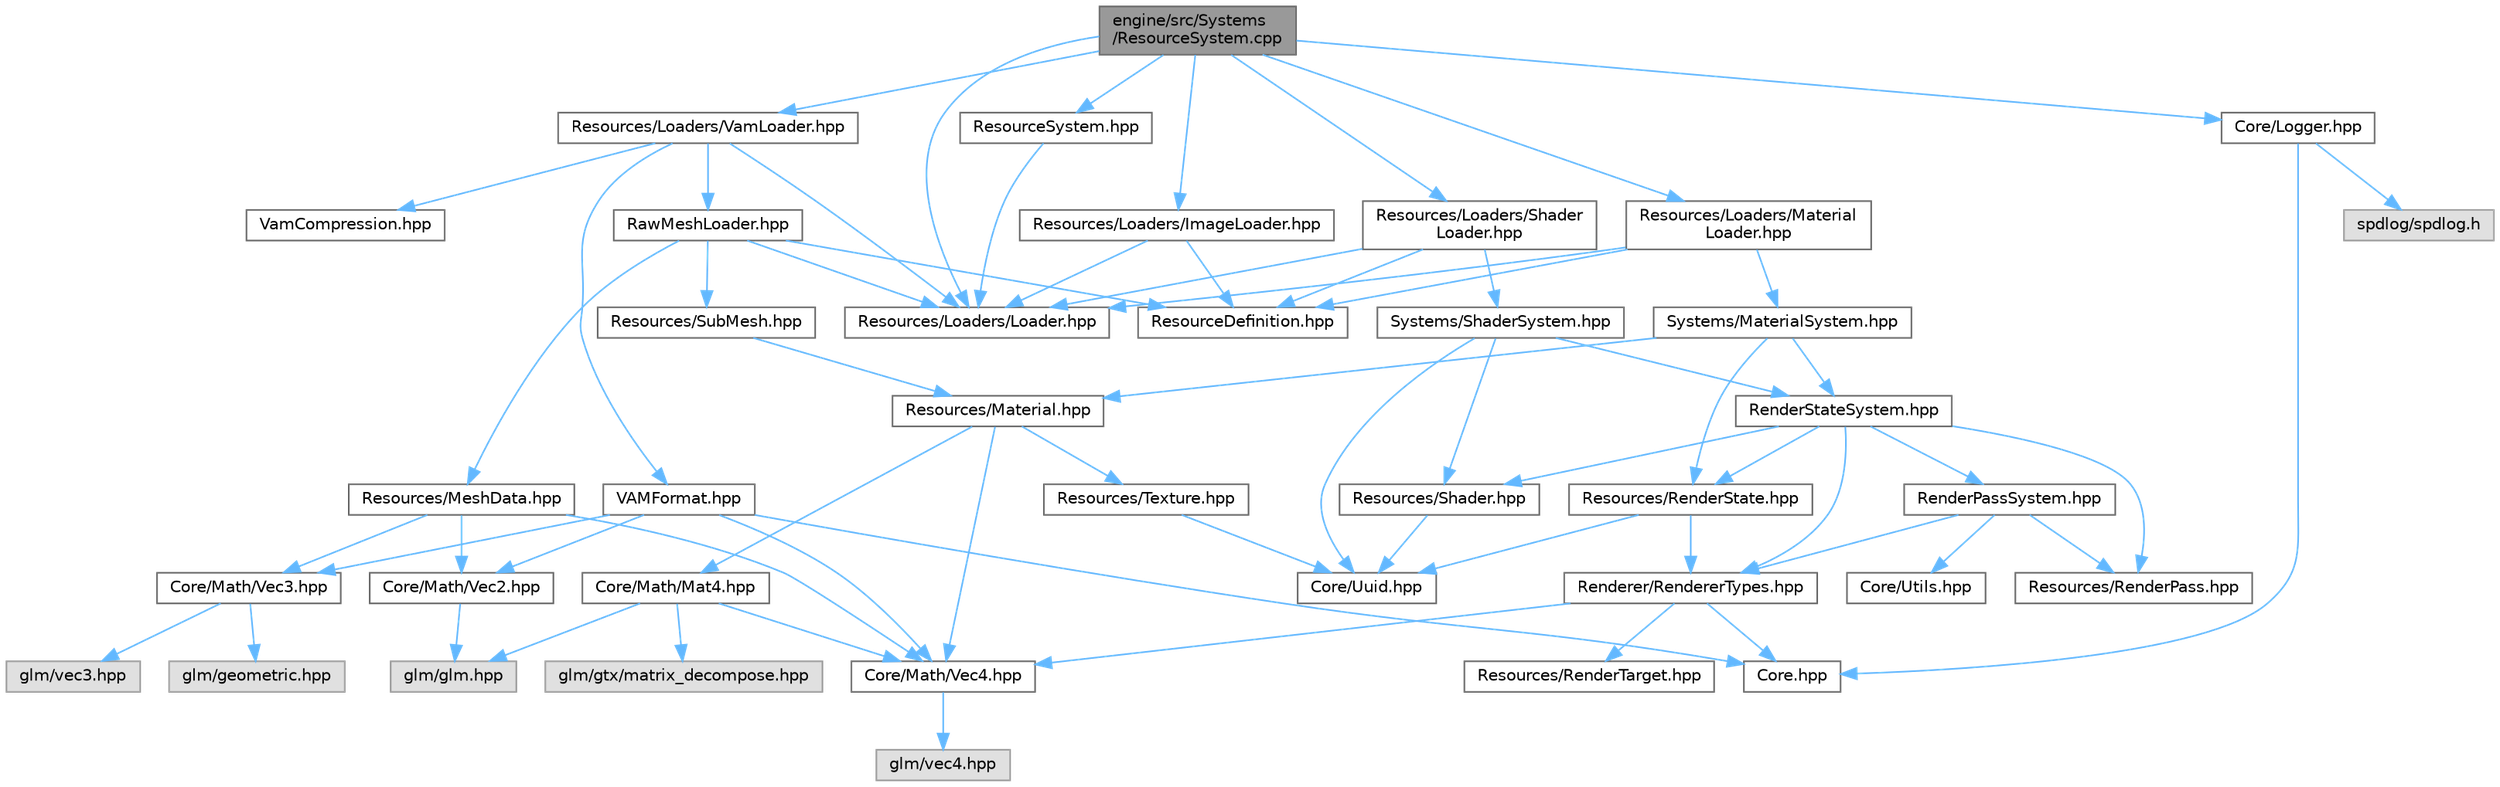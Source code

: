 digraph "engine/src/Systems/ResourceSystem.cpp"
{
 // LATEX_PDF_SIZE
  bgcolor="transparent";
  edge [fontname=Helvetica,fontsize=10,labelfontname=Helvetica,labelfontsize=10];
  node [fontname=Helvetica,fontsize=10,shape=box,height=0.2,width=0.4];
  Node1 [id="Node000001",label="engine/src/Systems\l/ResourceSystem.cpp",height=0.2,width=0.4,color="gray40", fillcolor="grey60", style="filled", fontcolor="black",tooltip=" "];
  Node1 -> Node2 [id="edge66_Node000001_Node000002",color="steelblue1",style="solid",tooltip=" "];
  Node2 [id="Node000002",label="ResourceSystem.hpp",height=0.2,width=0.4,color="grey40", fillcolor="white", style="filled",URL="$_resource_system_8hpp.html",tooltip=" "];
  Node2 -> Node3 [id="edge67_Node000002_Node000003",color="steelblue1",style="solid",tooltip=" "];
  Node3 [id="Node000003",label="Resources/Loaders/Loader.hpp",height=0.2,width=0.4,color="grey40", fillcolor="white", style="filled",URL="$_loader_8hpp.html",tooltip=" "];
  Node1 -> Node4 [id="edge68_Node000001_Node000004",color="steelblue1",style="solid",tooltip=" "];
  Node4 [id="Node000004",label="Core/Logger.hpp",height=0.2,width=0.4,color="grey40", fillcolor="white", style="filled",URL="$_logger_8hpp.html",tooltip=" "];
  Node4 -> Node5 [id="edge69_Node000004_Node000005",color="steelblue1",style="solid",tooltip=" "];
  Node5 [id="Node000005",label="spdlog/spdlog.h",height=0.2,width=0.4,color="grey60", fillcolor="#E0E0E0", style="filled",tooltip=" "];
  Node4 -> Node6 [id="edge70_Node000004_Node000006",color="steelblue1",style="solid",tooltip=" "];
  Node6 [id="Node000006",label="Core.hpp",height=0.2,width=0.4,color="grey40", fillcolor="white", style="filled",URL="$_core_8hpp.html",tooltip=" "];
  Node1 -> Node7 [id="edge71_Node000001_Node000007",color="steelblue1",style="solid",tooltip=" "];
  Node7 [id="Node000007",label="Resources/Loaders/ImageLoader.hpp",height=0.2,width=0.4,color="grey40", fillcolor="white", style="filled",URL="$_image_loader_8hpp.html",tooltip=" "];
  Node7 -> Node3 [id="edge72_Node000007_Node000003",color="steelblue1",style="solid",tooltip=" "];
  Node7 -> Node8 [id="edge73_Node000007_Node000008",color="steelblue1",style="solid",tooltip=" "];
  Node8 [id="Node000008",label="ResourceDefinition.hpp",height=0.2,width=0.4,color="grey40", fillcolor="white", style="filled",URL="$_resource_definition_8hpp.html",tooltip=" "];
  Node1 -> Node3 [id="edge74_Node000001_Node000003",color="steelblue1",style="solid",tooltip=" "];
  Node1 -> Node9 [id="edge75_Node000001_Node000009",color="steelblue1",style="solid",tooltip=" "];
  Node9 [id="Node000009",label="Resources/Loaders/Material\lLoader.hpp",height=0.2,width=0.4,color="grey40", fillcolor="white", style="filled",URL="$_material_loader_8hpp.html",tooltip=" "];
  Node9 -> Node3 [id="edge76_Node000009_Node000003",color="steelblue1",style="solid",tooltip=" "];
  Node9 -> Node8 [id="edge77_Node000009_Node000008",color="steelblue1",style="solid",tooltip=" "];
  Node9 -> Node10 [id="edge78_Node000009_Node000010",color="steelblue1",style="solid",tooltip=" "];
  Node10 [id="Node000010",label="Systems/MaterialSystem.hpp",height=0.2,width=0.4,color="grey40", fillcolor="white", style="filled",URL="$_material_system_8hpp.html",tooltip=" "];
  Node10 -> Node11 [id="edge79_Node000010_Node000011",color="steelblue1",style="solid",tooltip=" "];
  Node11 [id="Node000011",label="RenderStateSystem.hpp",height=0.2,width=0.4,color="grey40", fillcolor="white", style="filled",URL="$_render_state_system_8hpp.html",tooltip=" "];
  Node11 -> Node12 [id="edge80_Node000011_Node000012",color="steelblue1",style="solid",tooltip=" "];
  Node12 [id="Node000012",label="RenderPassSystem.hpp",height=0.2,width=0.4,color="grey40", fillcolor="white", style="filled",URL="$_render_pass_system_8hpp.html",tooltip=" "];
  Node12 -> Node13 [id="edge81_Node000012_Node000013",color="steelblue1",style="solid",tooltip=" "];
  Node13 [id="Node000013",label="Core/Utils.hpp",height=0.2,width=0.4,color="grey40", fillcolor="white", style="filled",URL="$_utils_8hpp.html",tooltip=" "];
  Node12 -> Node14 [id="edge82_Node000012_Node000014",color="steelblue1",style="solid",tooltip=" "];
  Node14 [id="Node000014",label="Renderer/RendererTypes.hpp",height=0.2,width=0.4,color="grey40", fillcolor="white", style="filled",URL="$_renderer_types_8hpp.html",tooltip=" "];
  Node14 -> Node6 [id="edge83_Node000014_Node000006",color="steelblue1",style="solid",tooltip=" "];
  Node14 -> Node15 [id="edge84_Node000014_Node000015",color="steelblue1",style="solid",tooltip=" "];
  Node15 [id="Node000015",label="Core/Math/Vec4.hpp",height=0.2,width=0.4,color="grey40", fillcolor="white", style="filled",URL="$_vec4_8hpp.html",tooltip=" "];
  Node15 -> Node16 [id="edge85_Node000015_Node000016",color="steelblue1",style="solid",tooltip=" "];
  Node16 [id="Node000016",label="glm/vec4.hpp",height=0.2,width=0.4,color="grey60", fillcolor="#E0E0E0", style="filled",tooltip=" "];
  Node14 -> Node17 [id="edge86_Node000014_Node000017",color="steelblue1",style="solid",tooltip=" "];
  Node17 [id="Node000017",label="Resources/RenderTarget.hpp",height=0.2,width=0.4,color="grey40", fillcolor="white", style="filled",URL="$_render_target_8hpp.html",tooltip=" "];
  Node12 -> Node18 [id="edge87_Node000012_Node000018",color="steelblue1",style="solid",tooltip=" "];
  Node18 [id="Node000018",label="Resources/RenderPass.hpp",height=0.2,width=0.4,color="grey40", fillcolor="white", style="filled",URL="$_render_pass_8hpp.html",tooltip=" "];
  Node11 -> Node14 [id="edge88_Node000011_Node000014",color="steelblue1",style="solid",tooltip=" "];
  Node11 -> Node18 [id="edge89_Node000011_Node000018",color="steelblue1",style="solid",tooltip=" "];
  Node11 -> Node19 [id="edge90_Node000011_Node000019",color="steelblue1",style="solid",tooltip=" "];
  Node19 [id="Node000019",label="Resources/RenderState.hpp",height=0.2,width=0.4,color="grey40", fillcolor="white", style="filled",URL="$_render_state_8hpp.html",tooltip=" "];
  Node19 -> Node20 [id="edge91_Node000019_Node000020",color="steelblue1",style="solid",tooltip=" "];
  Node20 [id="Node000020",label="Core/Uuid.hpp",height=0.2,width=0.4,color="grey40", fillcolor="white", style="filled",URL="$_uuid_8hpp.html",tooltip=" "];
  Node19 -> Node14 [id="edge92_Node000019_Node000014",color="steelblue1",style="solid",tooltip=" "];
  Node11 -> Node21 [id="edge93_Node000011_Node000021",color="steelblue1",style="solid",tooltip=" "];
  Node21 [id="Node000021",label="Resources/Shader.hpp",height=0.2,width=0.4,color="grey40", fillcolor="white", style="filled",URL="$_shader_8hpp.html",tooltip=" "];
  Node21 -> Node20 [id="edge94_Node000021_Node000020",color="steelblue1",style="solid",tooltip=" "];
  Node10 -> Node22 [id="edge95_Node000010_Node000022",color="steelblue1",style="solid",tooltip=" "];
  Node22 [id="Node000022",label="Resources/Material.hpp",height=0.2,width=0.4,color="grey40", fillcolor="white", style="filled",URL="$_material_8hpp.html",tooltip=" "];
  Node22 -> Node23 [id="edge96_Node000022_Node000023",color="steelblue1",style="solid",tooltip=" "];
  Node23 [id="Node000023",label="Core/Math/Mat4.hpp",height=0.2,width=0.4,color="grey40", fillcolor="white", style="filled",URL="$_mat4_8hpp.html",tooltip=" "];
  Node23 -> Node15 [id="edge97_Node000023_Node000015",color="steelblue1",style="solid",tooltip=" "];
  Node23 -> Node24 [id="edge98_Node000023_Node000024",color="steelblue1",style="solid",tooltip=" "];
  Node24 [id="Node000024",label="glm/glm.hpp",height=0.2,width=0.4,color="grey60", fillcolor="#E0E0E0", style="filled",tooltip=" "];
  Node23 -> Node25 [id="edge99_Node000023_Node000025",color="steelblue1",style="solid",tooltip=" "];
  Node25 [id="Node000025",label="glm/gtx/matrix_decompose.hpp",height=0.2,width=0.4,color="grey60", fillcolor="#E0E0E0", style="filled",tooltip=" "];
  Node22 -> Node15 [id="edge100_Node000022_Node000015",color="steelblue1",style="solid",tooltip=" "];
  Node22 -> Node26 [id="edge101_Node000022_Node000026",color="steelblue1",style="solid",tooltip=" "];
  Node26 [id="Node000026",label="Resources/Texture.hpp",height=0.2,width=0.4,color="grey40", fillcolor="white", style="filled",URL="$_texture_8hpp.html",tooltip=" "];
  Node26 -> Node20 [id="edge102_Node000026_Node000020",color="steelblue1",style="solid",tooltip=" "];
  Node10 -> Node19 [id="edge103_Node000010_Node000019",color="steelblue1",style="solid",tooltip=" "];
  Node1 -> Node27 [id="edge104_Node000001_Node000027",color="steelblue1",style="solid",tooltip=" "];
  Node27 [id="Node000027",label="Resources/Loaders/Shader\lLoader.hpp",height=0.2,width=0.4,color="grey40", fillcolor="white", style="filled",URL="$_shader_loader_8hpp.html",tooltip=" "];
  Node27 -> Node3 [id="edge105_Node000027_Node000003",color="steelblue1",style="solid",tooltip=" "];
  Node27 -> Node8 [id="edge106_Node000027_Node000008",color="steelblue1",style="solid",tooltip=" "];
  Node27 -> Node28 [id="edge107_Node000027_Node000028",color="steelblue1",style="solid",tooltip=" "];
  Node28 [id="Node000028",label="Systems/ShaderSystem.hpp",height=0.2,width=0.4,color="grey40", fillcolor="white", style="filled",URL="$_shader_system_8hpp.html",tooltip=" "];
  Node28 -> Node11 [id="edge108_Node000028_Node000011",color="steelblue1",style="solid",tooltip=" "];
  Node28 -> Node20 [id="edge109_Node000028_Node000020",color="steelblue1",style="solid",tooltip=" "];
  Node28 -> Node21 [id="edge110_Node000028_Node000021",color="steelblue1",style="solid",tooltip=" "];
  Node1 -> Node29 [id="edge111_Node000001_Node000029",color="steelblue1",style="solid",tooltip=" "];
  Node29 [id="Node000029",label="Resources/Loaders/VamLoader.hpp",height=0.2,width=0.4,color="grey40", fillcolor="white", style="filled",URL="$_vam_loader_8hpp.html",tooltip=" "];
  Node29 -> Node3 [id="edge112_Node000029_Node000003",color="steelblue1",style="solid",tooltip=" "];
  Node29 -> Node30 [id="edge113_Node000029_Node000030",color="steelblue1",style="solid",tooltip=" "];
  Node30 [id="Node000030",label="RawMeshLoader.hpp",height=0.2,width=0.4,color="grey40", fillcolor="white", style="filled",URL="$_raw_mesh_loader_8hpp.html",tooltip=" "];
  Node30 -> Node3 [id="edge114_Node000030_Node000003",color="steelblue1",style="solid",tooltip=" "];
  Node30 -> Node8 [id="edge115_Node000030_Node000008",color="steelblue1",style="solid",tooltip=" "];
  Node30 -> Node31 [id="edge116_Node000030_Node000031",color="steelblue1",style="solid",tooltip=" "];
  Node31 [id="Node000031",label="Resources/MeshData.hpp",height=0.2,width=0.4,color="grey40", fillcolor="white", style="filled",URL="$_mesh_data_8hpp.html",tooltip=" "];
  Node31 -> Node32 [id="edge117_Node000031_Node000032",color="steelblue1",style="solid",tooltip=" "];
  Node32 [id="Node000032",label="Core/Math/Vec2.hpp",height=0.2,width=0.4,color="grey40", fillcolor="white", style="filled",URL="$_vec2_8hpp.html",tooltip=" "];
  Node32 -> Node24 [id="edge118_Node000032_Node000024",color="steelblue1",style="solid",tooltip=" "];
  Node31 -> Node33 [id="edge119_Node000031_Node000033",color="steelblue1",style="solid",tooltip=" "];
  Node33 [id="Node000033",label="Core/Math/Vec3.hpp",height=0.2,width=0.4,color="grey40", fillcolor="white", style="filled",URL="$_vec3_8hpp.html",tooltip=" "];
  Node33 -> Node34 [id="edge120_Node000033_Node000034",color="steelblue1",style="solid",tooltip=" "];
  Node34 [id="Node000034",label="glm/geometric.hpp",height=0.2,width=0.4,color="grey60", fillcolor="#E0E0E0", style="filled",tooltip=" "];
  Node33 -> Node35 [id="edge121_Node000033_Node000035",color="steelblue1",style="solid",tooltip=" "];
  Node35 [id="Node000035",label="glm/vec3.hpp",height=0.2,width=0.4,color="grey60", fillcolor="#E0E0E0", style="filled",tooltip=" "];
  Node31 -> Node15 [id="edge122_Node000031_Node000015",color="steelblue1",style="solid",tooltip=" "];
  Node30 -> Node36 [id="edge123_Node000030_Node000036",color="steelblue1",style="solid",tooltip=" "];
  Node36 [id="Node000036",label="Resources/SubMesh.hpp",height=0.2,width=0.4,color="grey40", fillcolor="white", style="filled",URL="$_sub_mesh_8hpp.html",tooltip=" "];
  Node36 -> Node22 [id="edge124_Node000036_Node000022",color="steelblue1",style="solid",tooltip=" "];
  Node29 -> Node37 [id="edge125_Node000029_Node000037",color="steelblue1",style="solid",tooltip=" "];
  Node37 [id="Node000037",label="VamCompression.hpp",height=0.2,width=0.4,color="grey40", fillcolor="white", style="filled",URL="$_vam_compression_8hpp.html",tooltip=" "];
  Node29 -> Node38 [id="edge126_Node000029_Node000038",color="steelblue1",style="solid",tooltip=" "];
  Node38 [id="Node000038",label="VAMFormat.hpp",height=0.2,width=0.4,color="grey40", fillcolor="white", style="filled",URL="$_v_a_m_format_8hpp.html",tooltip=" "];
  Node38 -> Node6 [id="edge127_Node000038_Node000006",color="steelblue1",style="solid",tooltip=" "];
  Node38 -> Node32 [id="edge128_Node000038_Node000032",color="steelblue1",style="solid",tooltip=" "];
  Node38 -> Node33 [id="edge129_Node000038_Node000033",color="steelblue1",style="solid",tooltip=" "];
  Node38 -> Node15 [id="edge130_Node000038_Node000015",color="steelblue1",style="solid",tooltip=" "];
}
